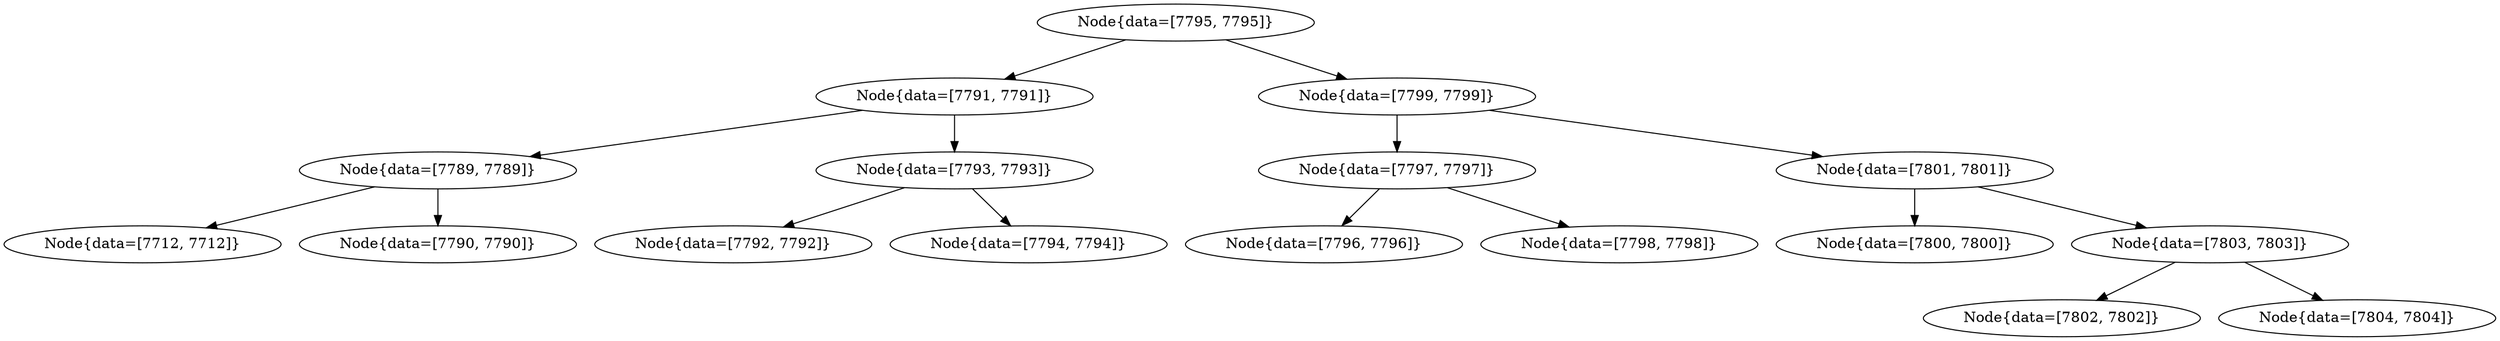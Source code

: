 digraph G{
1644407334 [label="Node{data=[7795, 7795]}"]
1644407334 -> 334249696
334249696 [label="Node{data=[7791, 7791]}"]
334249696 -> 808080715
808080715 [label="Node{data=[7789, 7789]}"]
808080715 -> 1316623679
1316623679 [label="Node{data=[7712, 7712]}"]
808080715 -> 836228172
836228172 [label="Node{data=[7790, 7790]}"]
334249696 -> 1136584616
1136584616 [label="Node{data=[7793, 7793]}"]
1136584616 -> 559706777
559706777 [label="Node{data=[7792, 7792]}"]
1136584616 -> 1058101344
1058101344 [label="Node{data=[7794, 7794]}"]
1644407334 -> 812359290
812359290 [label="Node{data=[7799, 7799]}"]
812359290 -> 81575032
81575032 [label="Node{data=[7797, 7797]}"]
81575032 -> 1180094144
1180094144 [label="Node{data=[7796, 7796]}"]
81575032 -> 1932610610
1932610610 [label="Node{data=[7798, 7798]}"]
812359290 -> 533038176
533038176 [label="Node{data=[7801, 7801]}"]
533038176 -> 2115753116
2115753116 [label="Node{data=[7800, 7800]}"]
533038176 -> 248198481
248198481 [label="Node{data=[7803, 7803]}"]
248198481 -> 2011342950
2011342950 [label="Node{data=[7802, 7802]}"]
248198481 -> 1152898174
1152898174 [label="Node{data=[7804, 7804]}"]
}